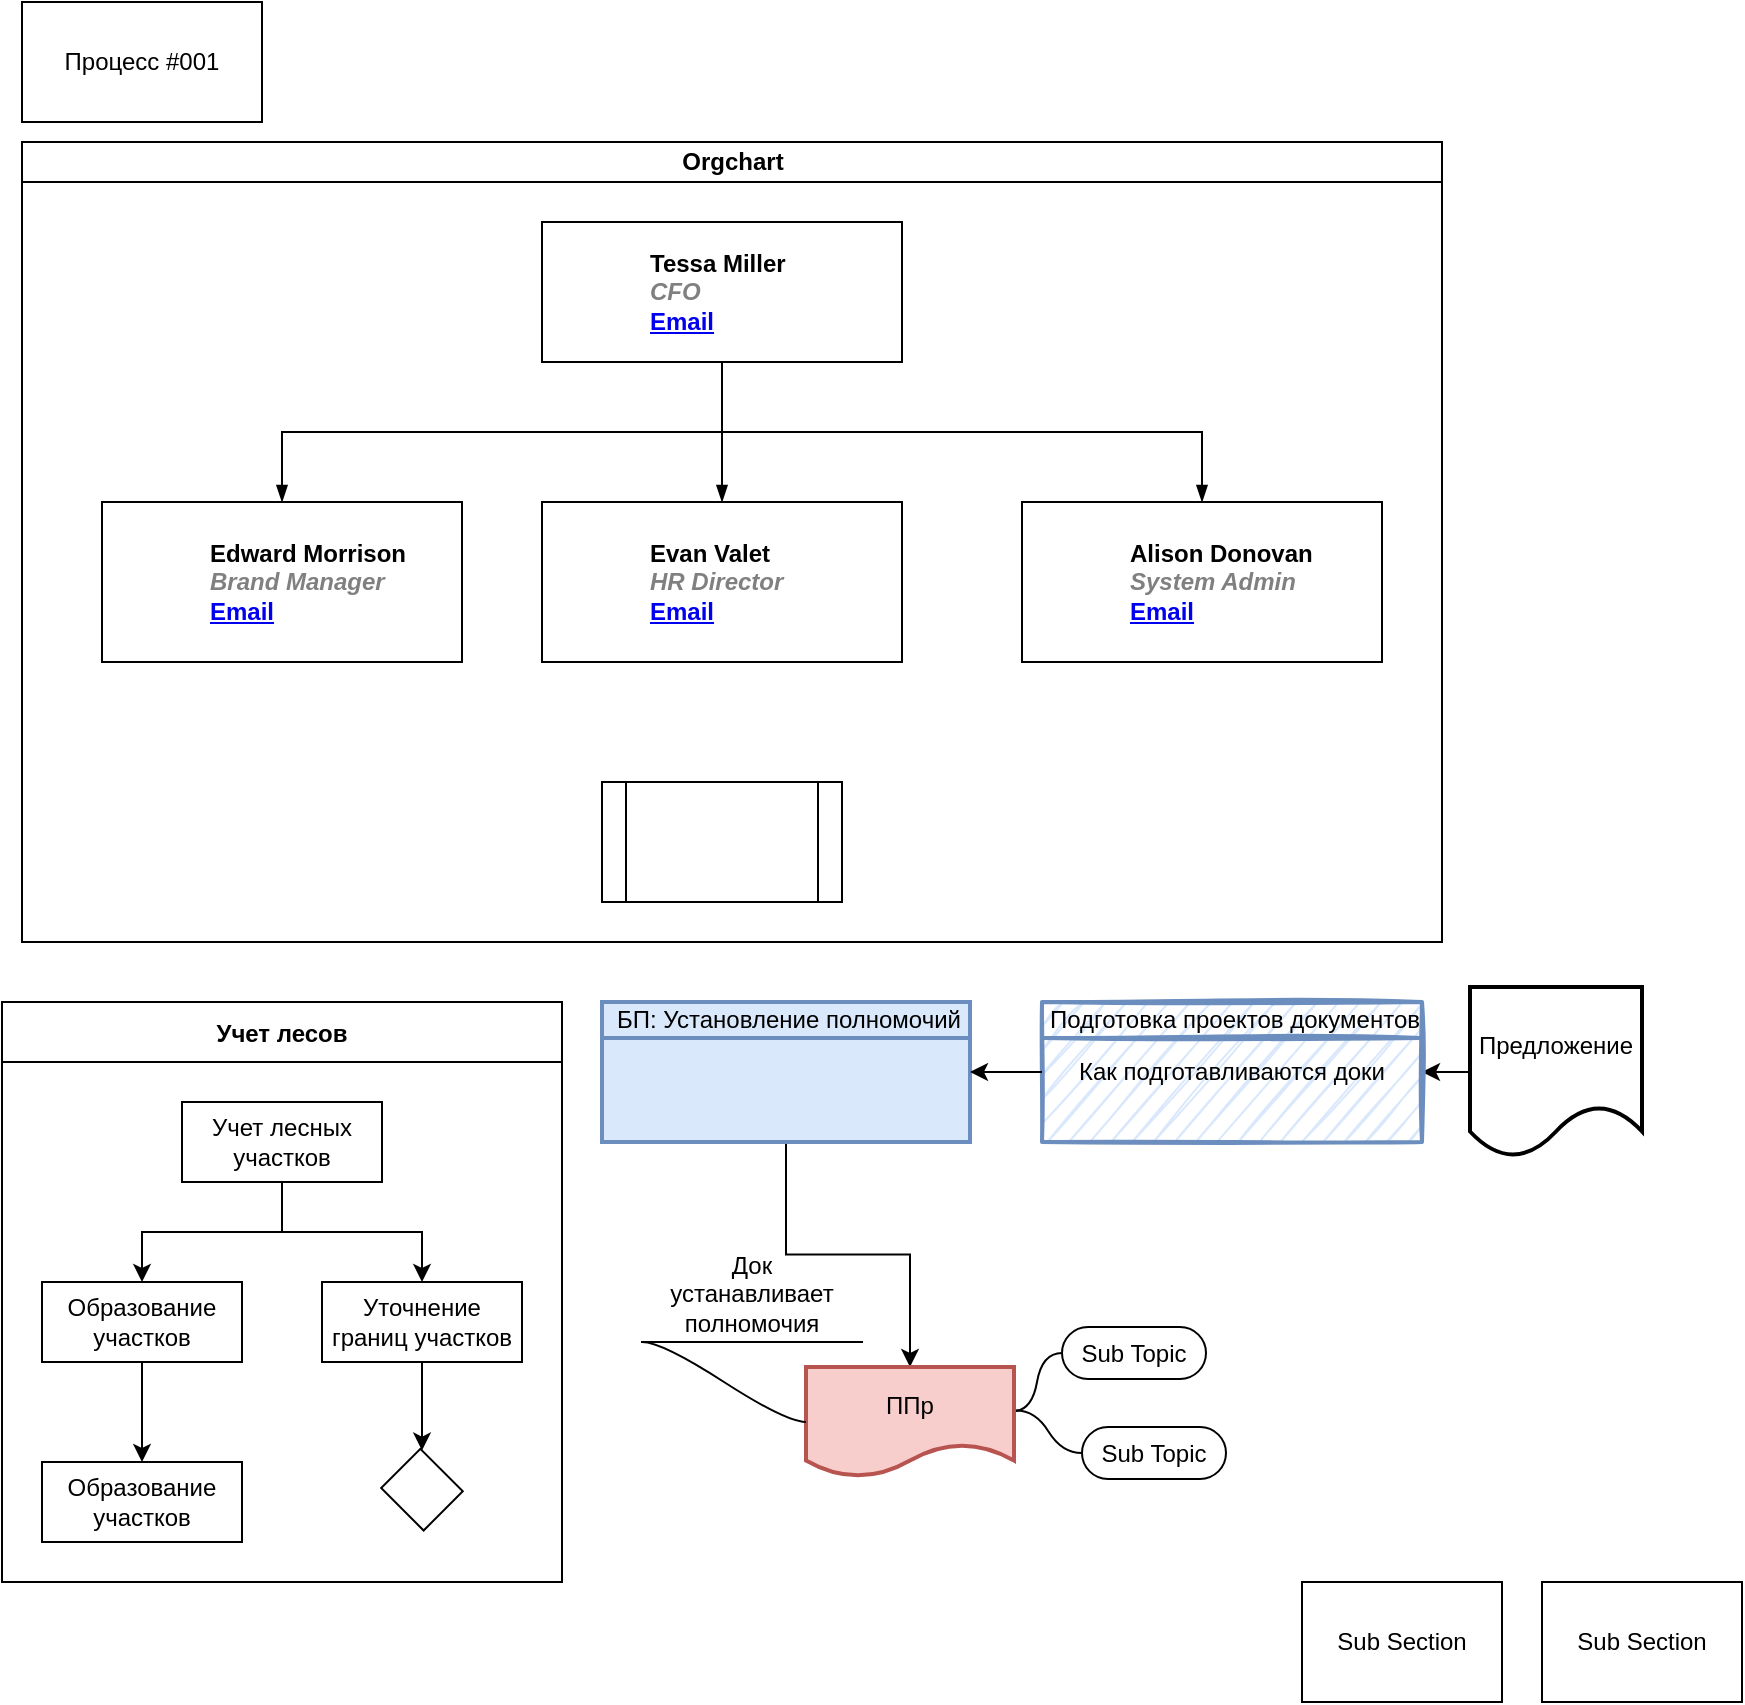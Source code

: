 <mxfile version="15.1.4" type="github" pages="2">
  <diagram id="prtHgNgQTEPvFCAcTncT" name="Page-1">
    <mxGraphModel dx="600" dy="395" grid="1" gridSize="10" guides="1" tooltips="1" connect="1" arrows="1" fold="1" page="1" pageScale="1" pageWidth="827" pageHeight="1169" math="0" shadow="0">
      <root>
        <mxCell id="0" />
        <mxCell id="1" parent="0" />
        <mxCell id="dNxyNK7c78bLwvsdeMH5-11" value="Orgchart" style="swimlane;html=1;startSize=20;horizontal=1;containerType=tree;glass=0;" parent="1" vertex="1">
          <mxGeometry x="40" y="80" width="710" height="400" as="geometry">
            <mxRectangle x="40" y="80" width="80" height="20" as="alternateBounds" />
          </mxGeometry>
        </mxCell>
        <UserObject label="%name%&lt;br&gt;&lt;i style=&quot;color: gray&quot;&gt;%position%&lt;/i&gt;&lt;br&gt;&lt;a href=&quot;mailto:%email%&quot;&gt;Email&lt;/a&gt;" name="Edward Morrison" position="Brand Manager" location="Office 2" email="me@example.com" placeholders="1" link="https://www.draw.io" id="dNxyNK7c78bLwvsdeMH5-14">
          <mxCell style="label;image=https://cdn3.iconfinder.com/data/icons/user-avatars-1/512/users-10-3-128.png;whiteSpace=wrap;html=1;rounded=0;glass=0;treeFolding=1;treeMoving=1;" parent="dNxyNK7c78bLwvsdeMH5-11" vertex="1" collapsed="1">
            <mxGeometry x="40" y="180" width="180" height="80" as="geometry" />
          </mxCell>
        </UserObject>
        <UserObject label="%name%&lt;br&gt;&lt;i style=&quot;color: gray&quot;&gt;%position%&lt;/i&gt;&lt;br&gt;&lt;a href=&quot;mailto:%email%&quot;&gt;Email&lt;/a&gt;" name="Evan Valet" position="HR Director" location="Office 4" email="me@example.com" placeholders="1" link="https://www.draw.io" id="dNxyNK7c78bLwvsdeMH5-16">
          <mxCell style="label;image=https://cdn3.iconfinder.com/data/icons/user-avatars-1/512/users-9-2-128.png;whiteSpace=wrap;html=1;rounded=0;glass=0;treeFolding=1;treeMoving=1;" parent="dNxyNK7c78bLwvsdeMH5-11" vertex="1">
            <mxGeometry x="260" y="180" width="180" height="80" as="geometry" />
          </mxCell>
        </UserObject>
        <UserObject label="%name%&lt;br&gt;&lt;i style=&quot;color: gray&quot;&gt;%position%&lt;/i&gt;&lt;br&gt;&lt;a href=&quot;mailto:%email%&quot;&gt;Email&lt;/a&gt;" name="Alison Donovan" position="System Admin" location="Office 3" email="me@example.com" placeholders="1" link="https://www.draw.io" id="dNxyNK7c78bLwvsdeMH5-18">
          <mxCell style="label;image=https://cdn3.iconfinder.com/data/icons/user-avatars-1/512/users-2-128.png;whiteSpace=wrap;html=1;rounded=0;glass=0;" parent="dNxyNK7c78bLwvsdeMH5-11" vertex="1">
            <mxGeometry x="500" y="180" width="180" height="80" as="geometry" />
          </mxCell>
        </UserObject>
        <UserObject label="%name%&lt;br&gt;&lt;i style=&quot;color: gray&quot;&gt;%position%&lt;/i&gt;&lt;br&gt;&lt;a href=&quot;mailto:%email%&quot;&gt;Email&lt;/a&gt;" name="Tessa Miller" position="CFO" location="Office 1" email="me@example.com" placeholders="1" link="https://www.draw.io" id="dNxyNK7c78bLwvsdeMH5-12">
          <mxCell style="label;image=https://cdn3.iconfinder.com/data/icons/user-avatars-1/512/users-3-128.png;whiteSpace=wrap;html=1;rounded=0;glass=0;treeMoving=1;treeFolding=1;" parent="dNxyNK7c78bLwvsdeMH5-11" vertex="1">
            <mxGeometry x="260" y="40" width="180" height="70" as="geometry" />
          </mxCell>
        </UserObject>
        <mxCell id="dNxyNK7c78bLwvsdeMH5-13" value="" style="endArrow=blockThin;endFill=1;fontSize=11;edgeStyle=elbowEdgeStyle;elbow=vertical;rounded=0;" parent="dNxyNK7c78bLwvsdeMH5-11" source="dNxyNK7c78bLwvsdeMH5-12" target="dNxyNK7c78bLwvsdeMH5-14" edge="1">
          <mxGeometry relative="1" as="geometry" />
        </mxCell>
        <mxCell id="dNxyNK7c78bLwvsdeMH5-15" value="" style="endArrow=blockThin;endFill=1;fontSize=11;edgeStyle=elbowEdgeStyle;elbow=vertical;rounded=0;" parent="dNxyNK7c78bLwvsdeMH5-11" source="dNxyNK7c78bLwvsdeMH5-12" target="dNxyNK7c78bLwvsdeMH5-16" edge="1">
          <mxGeometry relative="1" as="geometry" />
        </mxCell>
        <mxCell id="dNxyNK7c78bLwvsdeMH5-17" value="" style="endArrow=blockThin;endFill=1;fontSize=11;edgeStyle=elbowEdgeStyle;elbow=vertical;rounded=0;" parent="dNxyNK7c78bLwvsdeMH5-11" source="dNxyNK7c78bLwvsdeMH5-12" target="dNxyNK7c78bLwvsdeMH5-18" edge="1">
          <mxGeometry relative="1" as="geometry" />
        </mxCell>
        <mxCell id="K3OFPqu3CEBO0eDE1UmY-3" value="" style="shape=process;whiteSpace=wrap;html=1;backgroundOutline=1;" vertex="1" parent="dNxyNK7c78bLwvsdeMH5-11">
          <mxGeometry x="290" y="320" width="120" height="60" as="geometry" />
        </mxCell>
        <mxCell id="K3OFPqu3CEBO0eDE1UmY-1" value="Процесс #001" style="rounded=0;whiteSpace=wrap;html=1;whiteSpace=wrap;html=1;rounded=0;glass=0;treeFolding=1;treeMoving=1;" vertex="1" collapsed="1" parent="1">
          <mxGeometry x="40" y="10" width="120" height="60" as="geometry" />
        </mxCell>
        <mxCell id="K3OFPqu3CEBO0eDE1UmY-7" value="Учет лесов" style="swimlane;startSize=30;horizontal=1;childLayout=treeLayout;horizontalTree=0;resizable=0;containerType=tree;" vertex="1" parent="1">
          <mxGeometry x="30" y="510" width="280" height="290" as="geometry" />
        </mxCell>
        <mxCell id="K3OFPqu3CEBO0eDE1UmY-8" value="Учет лесных участков" style="whiteSpace=wrap;html=1;" vertex="1" parent="K3OFPqu3CEBO0eDE1UmY-7">
          <mxGeometry x="90" y="50" width="100" height="40" as="geometry" />
        </mxCell>
        <mxCell id="K3OFPqu3CEBO0eDE1UmY-9" value="Образование участков" style="whiteSpace=wrap;html=1;" vertex="1" parent="K3OFPqu3CEBO0eDE1UmY-7">
          <mxGeometry x="20" y="140" width="100" height="40" as="geometry" />
        </mxCell>
        <mxCell id="K3OFPqu3CEBO0eDE1UmY-10" value="" style="edgeStyle=elbowEdgeStyle;elbow=vertical;html=1;rounded=0;" edge="1" parent="K3OFPqu3CEBO0eDE1UmY-7" source="K3OFPqu3CEBO0eDE1UmY-8" target="K3OFPqu3CEBO0eDE1UmY-9">
          <mxGeometry relative="1" as="geometry" />
        </mxCell>
        <mxCell id="K3OFPqu3CEBO0eDE1UmY-11" value="Уточнение границ участков" style="whiteSpace=wrap;html=1;" vertex="1" parent="K3OFPqu3CEBO0eDE1UmY-7">
          <mxGeometry x="160" y="140" width="100" height="40" as="geometry" />
        </mxCell>
        <mxCell id="K3OFPqu3CEBO0eDE1UmY-12" value="" style="edgeStyle=elbowEdgeStyle;elbow=vertical;html=1;rounded=0;" edge="1" parent="K3OFPqu3CEBO0eDE1UmY-7" source="K3OFPqu3CEBO0eDE1UmY-8" target="K3OFPqu3CEBO0eDE1UmY-11">
          <mxGeometry relative="1" as="geometry" />
        </mxCell>
        <mxCell id="qisElBiey00tL4I1Wacb-31" value="" style="edgeStyle=elbowEdgeStyle;elbow=vertical;html=1;rounded=0;" edge="1" target="qisElBiey00tL4I1Wacb-32" source="K3OFPqu3CEBO0eDE1UmY-11" parent="K3OFPqu3CEBO0eDE1UmY-7">
          <mxGeometry relative="1" as="geometry">
            <mxPoint x="200" y="600" as="sourcePoint" />
          </mxGeometry>
        </mxCell>
        <mxCell id="qisElBiey00tL4I1Wacb-32" value="" style="whiteSpace=wrap;html=1;aspect=fixed;rotation=45;" vertex="1" parent="K3OFPqu3CEBO0eDE1UmY-7">
          <mxGeometry x="195" y="230" width="30" height="27.69" as="geometry" />
        </mxCell>
        <mxCell id="qisElBiey00tL4I1Wacb-33" value="" style="edgeStyle=elbowEdgeStyle;elbow=vertical;html=1;rounded=0;" edge="1" target="qisElBiey00tL4I1Wacb-34" source="K3OFPqu3CEBO0eDE1UmY-9" parent="K3OFPqu3CEBO0eDE1UmY-7">
          <mxGeometry relative="1" as="geometry">
            <mxPoint x="170" y="600" as="sourcePoint" />
          </mxGeometry>
        </mxCell>
        <mxCell id="qisElBiey00tL4I1Wacb-34" value="Образование участков" style="whiteSpace=wrap;html=1;" vertex="1" parent="K3OFPqu3CEBO0eDE1UmY-7">
          <mxGeometry x="20" y="230" width="100" height="40" as="geometry" />
        </mxCell>
        <mxCell id="qisElBiey00tL4I1Wacb-60" style="edgeStyle=orthogonalEdgeStyle;rounded=0;orthogonalLoop=1;jettySize=auto;html=1;entryX=0.5;entryY=0;entryDx=0;entryDy=0;" edge="1" parent="1" source="qisElBiey00tL4I1Wacb-35" target="qisElBiey00tL4I1Wacb-54">
          <mxGeometry relative="1" as="geometry" />
        </mxCell>
        <mxCell id="qisElBiey00tL4I1Wacb-35" value="" style="strokeWidth=2;html=1;shape=mxgraph.lean_mapping.manufacturing_process;fontSize=12;verticalAlign=middle;html=1;align=center;whiteSpace=wrap;fillColor=#dae8fc;strokeColor=#6c8ebf;sketch=0;" vertex="1" parent="1">
          <mxGeometry x="330" y="510" width="184" height="70" as="geometry" />
        </mxCell>
        <mxCell id="qisElBiey00tL4I1Wacb-36" value="&lt;span&gt;БП: Установление полномочий&lt;/span&gt;" style="text;fontSize=12;spacingLeft=2;verticalAlign=top;html=1;align=center;spacingTop=-5;resizeWidth=1;" vertex="1" parent="qisElBiey00tL4I1Wacb-35">
          <mxGeometry width="184.0" height="13" as="geometry" />
        </mxCell>
        <mxCell id="qisElBiey00tL4I1Wacb-45" value="" style="edgeStyle=orthogonalEdgeStyle;rounded=0;orthogonalLoop=1;jettySize=auto;html=1;" edge="1" parent="1" source="qisElBiey00tL4I1Wacb-44" target="qisElBiey00tL4I1Wacb-41">
          <mxGeometry relative="1" as="geometry" />
        </mxCell>
        <mxCell id="qisElBiey00tL4I1Wacb-41" value="Как подготавливаются доки" style="strokeWidth=2;html=1;shape=mxgraph.lean_mapping.manufacturing_process;fontSize=12;verticalAlign=middle;html=1;align=center;whiteSpace=wrap;fillColor=#dae8fc;strokeColor=#6c8ebf;shadow=0;sketch=1;" vertex="1" parent="1">
          <mxGeometry x="550" y="510" width="190" height="70" as="geometry" />
        </mxCell>
        <mxCell id="qisElBiey00tL4I1Wacb-42" value="Подготовка проектов документов" style="text;fontSize=12;spacingLeft=2;verticalAlign=top;html=1;align=center;spacingTop=-5;resizeWidth=1;" vertex="1" parent="qisElBiey00tL4I1Wacb-41">
          <mxGeometry width="190" height="13" as="geometry" />
        </mxCell>
        <mxCell id="qisElBiey00tL4I1Wacb-43" value="" style="edgeStyle=orthogonalEdgeStyle;rounded=0;orthogonalLoop=1;jettySize=auto;html=1;" edge="1" parent="1" source="qisElBiey00tL4I1Wacb-41" target="qisElBiey00tL4I1Wacb-35">
          <mxGeometry relative="1" as="geometry" />
        </mxCell>
        <mxCell id="qisElBiey00tL4I1Wacb-44" value="Предложение" style="shape=document;whiteSpace=wrap;html=1;boundedLbl=1;strokeWidth=2;" vertex="1" parent="1">
          <mxGeometry x="764" y="502.5" width="86" height="85" as="geometry" />
        </mxCell>
        <mxCell id="qisElBiey00tL4I1Wacb-48" value="Sub Section" style="whiteSpace=wrap;html=1;align=center;verticalAlign=middle;treeFolding=1;treeMoving=1;" vertex="1" parent="1">
          <mxGeometry x="680" y="800" width="100" height="60" as="geometry" />
        </mxCell>
        <mxCell id="qisElBiey00tL4I1Wacb-49" value="Sub Section" style="whiteSpace=wrap;html=1;align=center;verticalAlign=middle;treeFolding=1;treeMoving=1;" vertex="1" parent="1">
          <mxGeometry x="800" y="800" width="100" height="60" as="geometry" />
        </mxCell>
        <mxCell id="qisElBiey00tL4I1Wacb-50" value="Sub Topic" style="whiteSpace=wrap;html=1;rounded=1;arcSize=50;align=center;verticalAlign=middle;strokeWidth=1;autosize=1;spacing=4;treeFolding=1;treeMoving=1;newEdgeStyle={&quot;edgeStyle&quot;:&quot;entityRelationEdgeStyle&quot;,&quot;startArrow&quot;:&quot;none&quot;,&quot;endArrow&quot;:&quot;none&quot;,&quot;segment&quot;:10,&quot;curved&quot;:1};" vertex="1" parent="1">
          <mxGeometry x="560" y="672.5" width="72" height="26" as="geometry" />
        </mxCell>
        <mxCell id="qisElBiey00tL4I1Wacb-51" value="" style="edgeStyle=entityRelationEdgeStyle;startArrow=none;endArrow=none;segment=10;curved=1;exitX=0.99;exitY=0.404;exitDx=0;exitDy=0;exitPerimeter=0;" edge="1" target="qisElBiey00tL4I1Wacb-50" parent="1" source="qisElBiey00tL4I1Wacb-54">
          <mxGeometry relative="1" as="geometry">
            <mxPoint x="524" y="722.5" as="sourcePoint" />
          </mxGeometry>
        </mxCell>
        <mxCell id="qisElBiey00tL4I1Wacb-52" value="Sub Topic" style="whiteSpace=wrap;html=1;rounded=1;arcSize=50;align=center;verticalAlign=middle;strokeWidth=1;autosize=1;spacing=4;treeFolding=1;treeMoving=1;newEdgeStyle={&quot;edgeStyle&quot;:&quot;entityRelationEdgeStyle&quot;,&quot;startArrow&quot;:&quot;none&quot;,&quot;endArrow&quot;:&quot;none&quot;,&quot;segment&quot;:10,&quot;curved&quot;:1};" vertex="1" parent="1">
          <mxGeometry x="570" y="722.5" width="72" height="26" as="geometry" />
        </mxCell>
        <mxCell id="qisElBiey00tL4I1Wacb-53" value="" style="edgeStyle=entityRelationEdgeStyle;startArrow=none;endArrow=none;segment=10;curved=1;exitX=1.006;exitY=0.394;exitDx=0;exitDy=0;exitPerimeter=0;" edge="1" target="qisElBiey00tL4I1Wacb-52" parent="1" source="qisElBiey00tL4I1Wacb-54">
          <mxGeometry relative="1" as="geometry">
            <mxPoint x="524" y="722.5" as="sourcePoint" />
          </mxGeometry>
        </mxCell>
        <UserObject label="ППр" link="http://test.semeikasite.ru/CubaForestsScripts/gjsondata.php?q=empowerment" linkTarget="_blank" id="qisElBiey00tL4I1Wacb-54">
          <mxCell style="shape=document;whiteSpace=wrap;html=1;boundedLbl=1;strokeWidth=2;fillColor=#f8cecc;strokeColor=#b85450;" vertex="1" parent="1">
            <mxGeometry x="432" y="692.5" width="104" height="55" as="geometry" />
          </mxCell>
        </UserObject>
        <mxCell id="qisElBiey00tL4I1Wacb-57" value="Док &lt;br&gt;устанавливает&lt;br&gt;полномочия" style="whiteSpace=wrap;html=1;shape=partialRectangle;top=0;left=0;bottom=1;right=0;points=[[0,1],[1,1]];fillColor=none;align=center;verticalAlign=bottom;routingCenterY=0.5;snapToPoint=1;recursiveResize=0;autosize=1;treeFolding=1;treeMoving=1;newEdgeStyle={&quot;edgeStyle&quot;:&quot;entityRelationEdgeStyle&quot;,&quot;startArrow&quot;:&quot;none&quot;,&quot;endArrow&quot;:&quot;none&quot;,&quot;segment&quot;:10,&quot;curved&quot;:1};" vertex="1" parent="1">
          <mxGeometry x="350" y="630" width="110" height="50" as="geometry" />
        </mxCell>
        <mxCell id="qisElBiey00tL4I1Wacb-58" value="" style="edgeStyle=entityRelationEdgeStyle;startArrow=none;endArrow=none;segment=10;curved=1;exitX=0;exitY=0.5;exitDx=0;exitDy=0;entryX=0;entryY=1;entryDx=0;entryDy=0;" edge="1" target="qisElBiey00tL4I1Wacb-57" parent="1" source="qisElBiey00tL4I1Wacb-54">
          <mxGeometry relative="1" as="geometry">
            <mxPoint x="312" y="692.5" as="sourcePoint" />
          </mxGeometry>
        </mxCell>
      </root>
    </mxGraphModel>
  </diagram>
  <diagram id="zBIBGeo1kSP1_mOE-Jpk" name="Page-2">
    <mxGraphModel dx="720" dy="474" grid="1" gridSize="10" guides="1" tooltips="1" connect="1" arrows="1" fold="1" page="1" pageScale="1" pageWidth="827" pageHeight="1169" math="0" shadow="0">
      <root>
        <mxCell id="5kS51EfSnreG56XtW669-0" />
        <mxCell id="5kS51EfSnreG56XtW669-1" parent="5kS51EfSnreG56XtW669-0" />
        <mxCell id="5kS51EfSnreG56XtW669-2" value="hgfhgfhgfhfh" style="rounded=1;whiteSpace=wrap;html=1;" parent="5kS51EfSnreG56XtW669-1" vertex="1">
          <mxGeometry x="180" y="100" width="120" height="60" as="geometry" />
        </mxCell>
      </root>
    </mxGraphModel>
  </diagram>
</mxfile>
